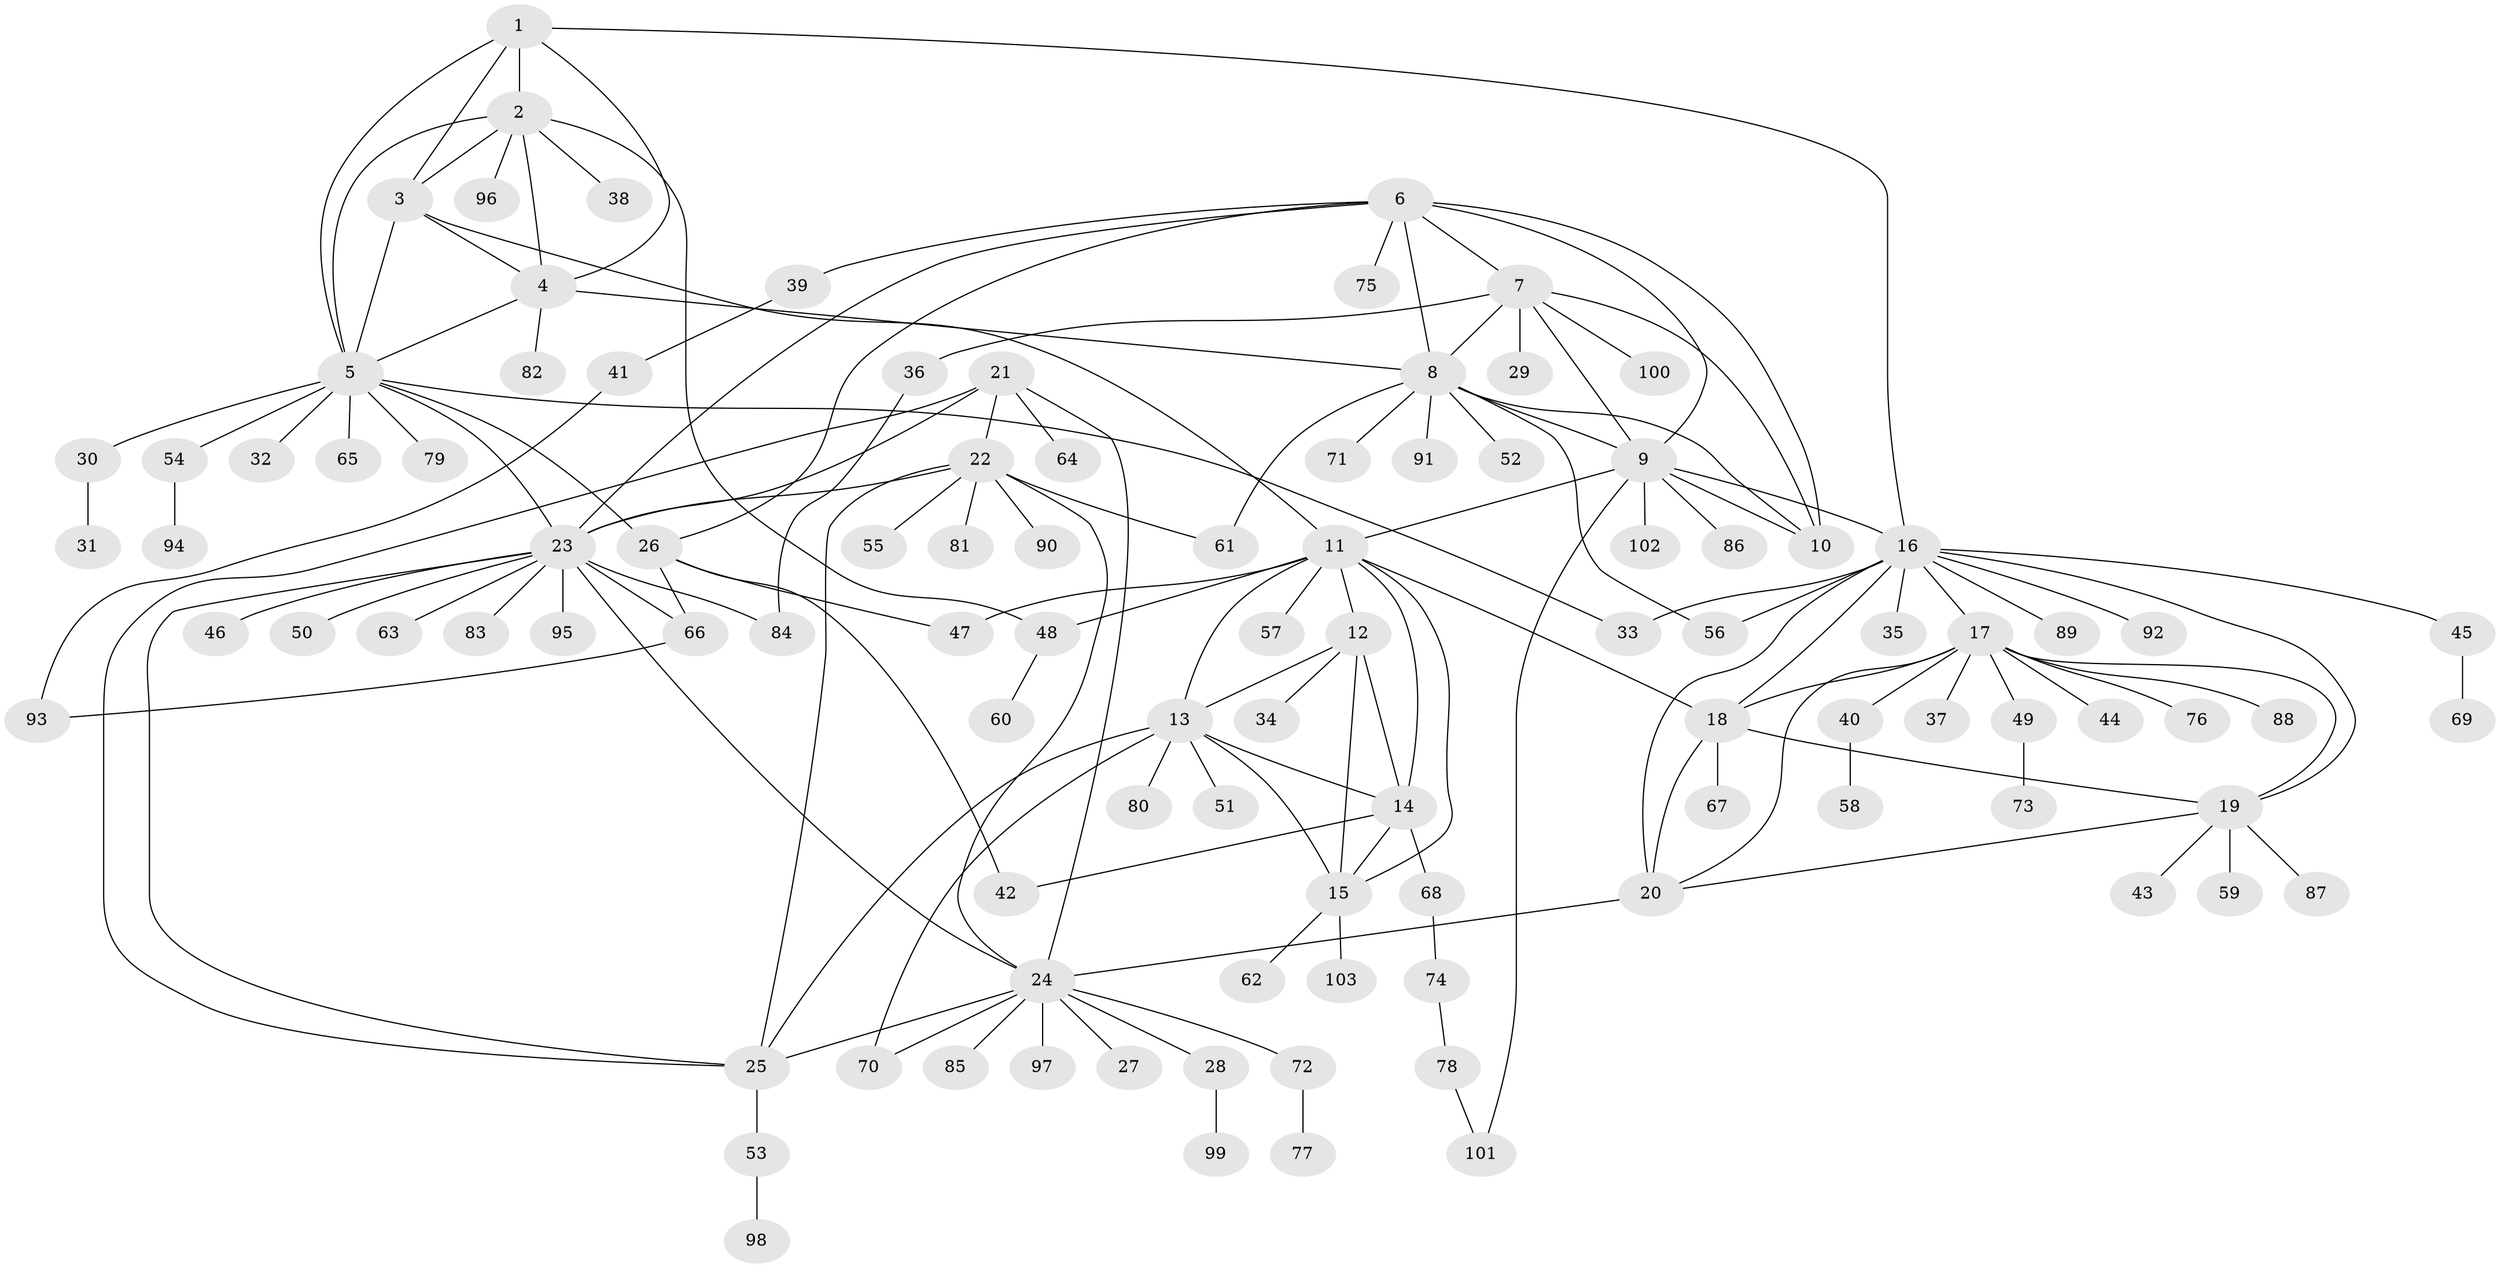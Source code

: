 // Generated by graph-tools (version 1.1) at 2025/02/03/09/25 03:02:39]
// undirected, 103 vertices, 150 edges
graph export_dot {
graph [start="1"]
  node [color=gray90,style=filled];
  1;
  2;
  3;
  4;
  5;
  6;
  7;
  8;
  9;
  10;
  11;
  12;
  13;
  14;
  15;
  16;
  17;
  18;
  19;
  20;
  21;
  22;
  23;
  24;
  25;
  26;
  27;
  28;
  29;
  30;
  31;
  32;
  33;
  34;
  35;
  36;
  37;
  38;
  39;
  40;
  41;
  42;
  43;
  44;
  45;
  46;
  47;
  48;
  49;
  50;
  51;
  52;
  53;
  54;
  55;
  56;
  57;
  58;
  59;
  60;
  61;
  62;
  63;
  64;
  65;
  66;
  67;
  68;
  69;
  70;
  71;
  72;
  73;
  74;
  75;
  76;
  77;
  78;
  79;
  80;
  81;
  82;
  83;
  84;
  85;
  86;
  87;
  88;
  89;
  90;
  91;
  92;
  93;
  94;
  95;
  96;
  97;
  98;
  99;
  100;
  101;
  102;
  103;
  1 -- 2;
  1 -- 3;
  1 -- 4;
  1 -- 5;
  1 -- 16;
  2 -- 3;
  2 -- 4;
  2 -- 5;
  2 -- 38;
  2 -- 48;
  2 -- 96;
  3 -- 4;
  3 -- 5;
  3 -- 11;
  4 -- 5;
  4 -- 8;
  4 -- 82;
  5 -- 23;
  5 -- 26;
  5 -- 30;
  5 -- 32;
  5 -- 33;
  5 -- 54;
  5 -- 65;
  5 -- 79;
  6 -- 7;
  6 -- 8;
  6 -- 9;
  6 -- 10;
  6 -- 23;
  6 -- 26;
  6 -- 39;
  6 -- 75;
  7 -- 8;
  7 -- 9;
  7 -- 10;
  7 -- 29;
  7 -- 36;
  7 -- 100;
  8 -- 9;
  8 -- 10;
  8 -- 52;
  8 -- 56;
  8 -- 61;
  8 -- 71;
  8 -- 91;
  9 -- 10;
  9 -- 11;
  9 -- 16;
  9 -- 86;
  9 -- 101;
  9 -- 102;
  11 -- 12;
  11 -- 13;
  11 -- 14;
  11 -- 15;
  11 -- 18;
  11 -- 47;
  11 -- 48;
  11 -- 57;
  12 -- 13;
  12 -- 14;
  12 -- 15;
  12 -- 34;
  13 -- 14;
  13 -- 15;
  13 -- 25;
  13 -- 51;
  13 -- 70;
  13 -- 80;
  14 -- 15;
  14 -- 42;
  14 -- 68;
  15 -- 62;
  15 -- 103;
  16 -- 17;
  16 -- 18;
  16 -- 19;
  16 -- 20;
  16 -- 33;
  16 -- 35;
  16 -- 45;
  16 -- 56;
  16 -- 89;
  16 -- 92;
  17 -- 18;
  17 -- 19;
  17 -- 20;
  17 -- 37;
  17 -- 40;
  17 -- 44;
  17 -- 49;
  17 -- 76;
  17 -- 88;
  18 -- 19;
  18 -- 20;
  18 -- 67;
  19 -- 20;
  19 -- 43;
  19 -- 59;
  19 -- 87;
  20 -- 24;
  21 -- 22;
  21 -- 23;
  21 -- 24;
  21 -- 25;
  21 -- 64;
  22 -- 23;
  22 -- 24;
  22 -- 25;
  22 -- 55;
  22 -- 61;
  22 -- 81;
  22 -- 90;
  23 -- 24;
  23 -- 25;
  23 -- 46;
  23 -- 50;
  23 -- 63;
  23 -- 66;
  23 -- 83;
  23 -- 84;
  23 -- 95;
  24 -- 25;
  24 -- 27;
  24 -- 28;
  24 -- 70;
  24 -- 72;
  24 -- 85;
  24 -- 97;
  25 -- 53;
  26 -- 42;
  26 -- 47;
  26 -- 66;
  28 -- 99;
  30 -- 31;
  36 -- 84;
  39 -- 41;
  40 -- 58;
  41 -- 93;
  45 -- 69;
  48 -- 60;
  49 -- 73;
  53 -- 98;
  54 -- 94;
  66 -- 93;
  68 -- 74;
  72 -- 77;
  74 -- 78;
  78 -- 101;
}
